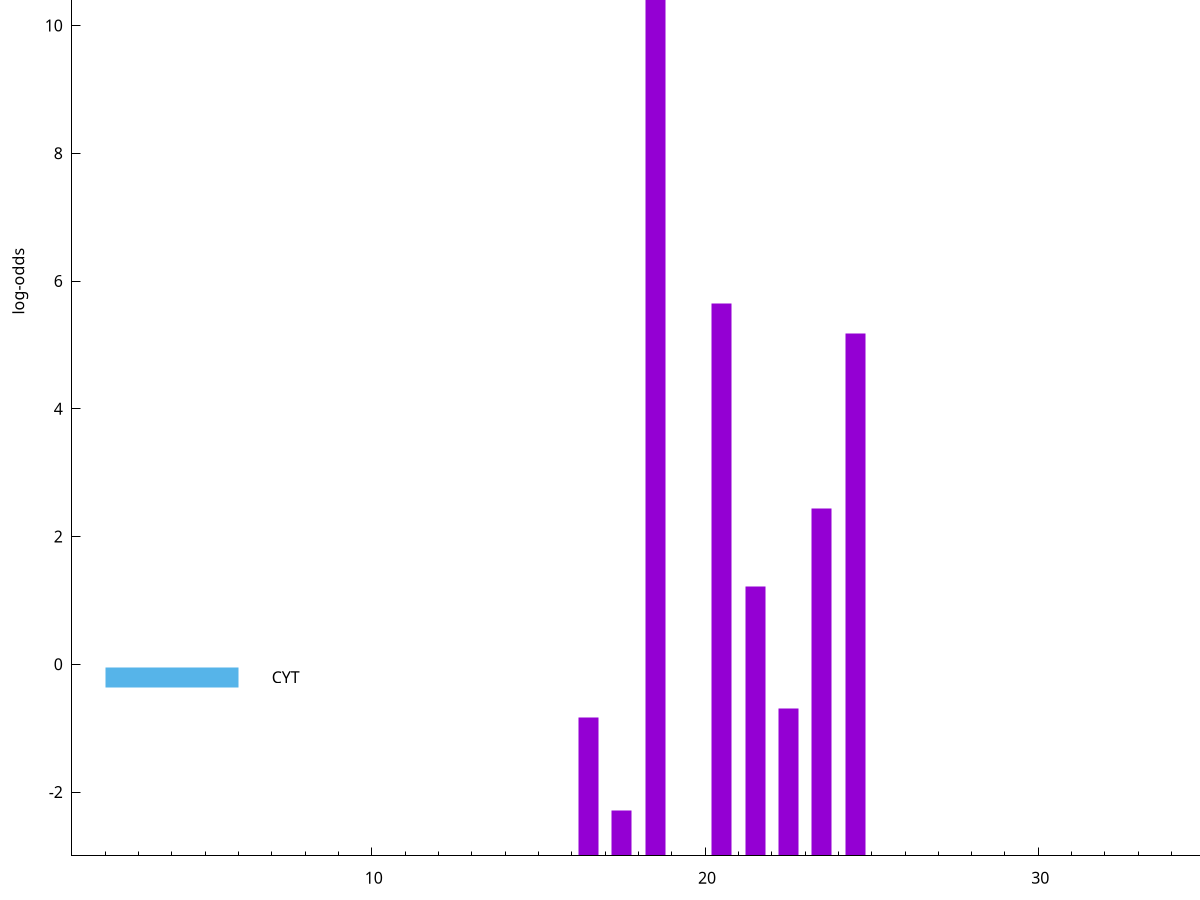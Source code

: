 set title "LipoP predictions for SRR5666573.gff"
set size 2., 1.4
set xrange [1:70] 
set mxtics 10
set yrange [-3:15]
set y2range [0:18]
set ylabel "log-odds"
set term postscript eps color solid "Helvetica" 30
set output "SRR5666573.gff18.eps"
set arrow from 2,12.8814 to 6,12.8814 nohead lt 1 lw 20
set label "SpI" at 7,12.8814
set arrow from 2,-0.200913 to 6,-0.200913 nohead lt 3 lw 20
set label "CYT" at 7,-0.200913
set arrow from 2,12.8814 to 6,12.8814 nohead lt 1 lw 20
set label "SpI" at 7,12.8814
# NOTE: The scores below are the log-odds scores with the threshold
# NOTE: subtracted (a hack to make gnuplot make the histogram all
# NOTE: look nice).
plot "-" axes x1y2 title "" with impulses lt 1 lw 20
18.500000 15.862900
20.500000 8.652350
24.500000 8.183150
23.500000 5.439570
21.500000 4.224720
22.500000 2.304434
16.500000 2.159454
17.500000 0.715160
e
exit
